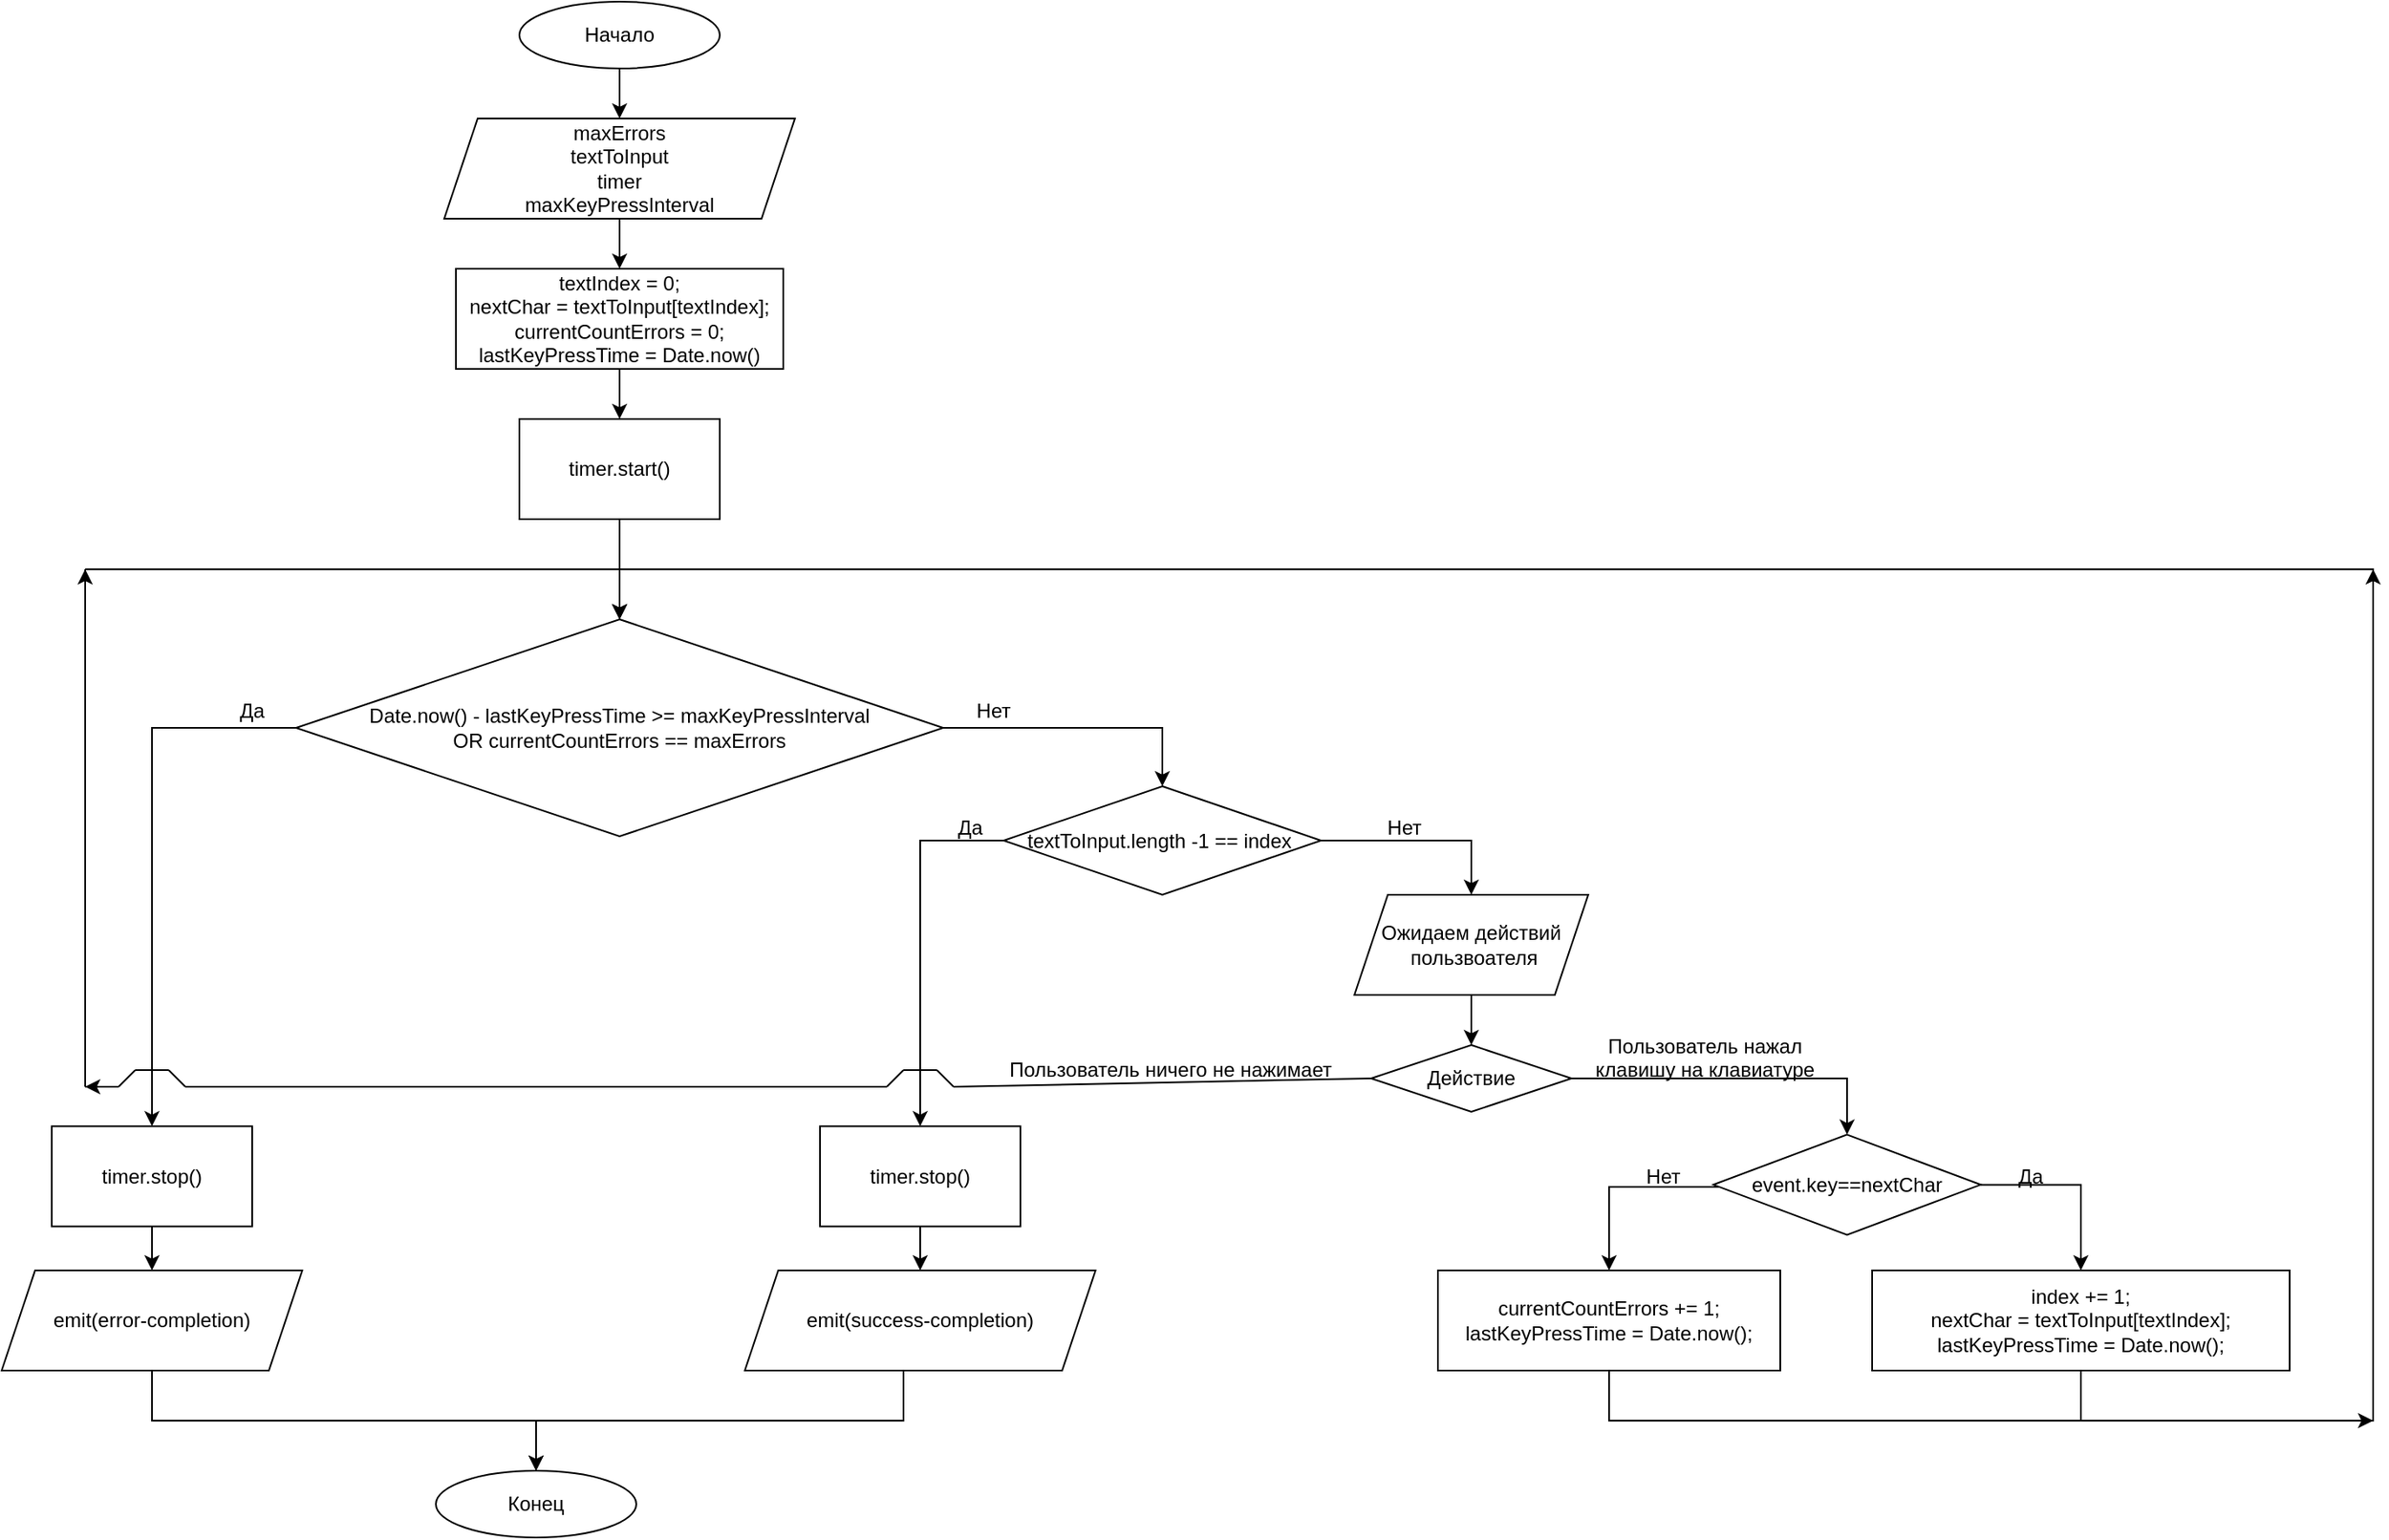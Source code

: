 <mxfile version="25.0.1">
  <diagram name="Страница — 1" id="GAVsRjpdL5b_TAdT9asr">
    <mxGraphModel dx="1628" dy="1027" grid="1" gridSize="10" guides="1" tooltips="1" connect="1" arrows="1" fold="1" page="1" pageScale="1" pageWidth="827" pageHeight="1169" math="0" shadow="0">
      <root>
        <mxCell id="0" />
        <mxCell id="1" parent="0" />
        <mxCell id="9KDXZ-gKZ0JW-5fNzea8-22" style="edgeStyle=orthogonalEdgeStyle;rounded=0;orthogonalLoop=1;jettySize=auto;html=1;entryX=0.5;entryY=0;entryDx=0;entryDy=0;" edge="1" parent="1" source="9KDXZ-gKZ0JW-5fNzea8-1" target="9KDXZ-gKZ0JW-5fNzea8-4">
          <mxGeometry relative="1" as="geometry" />
        </mxCell>
        <mxCell id="9KDXZ-gKZ0JW-5fNzea8-1" value="Начало" style="ellipse;whiteSpace=wrap;html=1;" vertex="1" parent="1">
          <mxGeometry x="390" y="70" width="120" height="40" as="geometry" />
        </mxCell>
        <mxCell id="9KDXZ-gKZ0JW-5fNzea8-23" style="edgeStyle=orthogonalEdgeStyle;rounded=0;orthogonalLoop=1;jettySize=auto;html=1;entryX=0.5;entryY=0;entryDx=0;entryDy=0;" edge="1" parent="1" source="9KDXZ-gKZ0JW-5fNzea8-4" target="9KDXZ-gKZ0JW-5fNzea8-5">
          <mxGeometry relative="1" as="geometry" />
        </mxCell>
        <mxCell id="9KDXZ-gKZ0JW-5fNzea8-4" value="&lt;div&gt;maxErrors&lt;/div&gt;&lt;div&gt;textToInput&lt;/div&gt;&lt;div&gt;timer&lt;/div&gt;&lt;div&gt;maxKeyPressInterval&lt;/div&gt;" style="shape=parallelogram;perimeter=parallelogramPerimeter;whiteSpace=wrap;html=1;fixedSize=1;" vertex="1" parent="1">
          <mxGeometry x="345" y="140" width="210" height="60" as="geometry" />
        </mxCell>
        <mxCell id="9KDXZ-gKZ0JW-5fNzea8-24" style="edgeStyle=orthogonalEdgeStyle;rounded=0;orthogonalLoop=1;jettySize=auto;html=1;entryX=0.5;entryY=0;entryDx=0;entryDy=0;" edge="1" parent="1" source="9KDXZ-gKZ0JW-5fNzea8-5" target="9KDXZ-gKZ0JW-5fNzea8-7">
          <mxGeometry relative="1" as="geometry" />
        </mxCell>
        <mxCell id="9KDXZ-gKZ0JW-5fNzea8-5" value="&lt;div&gt;&lt;div&gt;textIndex = 0;&lt;/div&gt;&lt;div&gt;nextChar = textToInput[textIndex];&lt;/div&gt;&lt;div&gt;currentCountErrors = 0;&lt;/div&gt;&lt;div&gt;lastKeyPressTime = Date.now()&lt;/div&gt;&lt;/div&gt;" style="rounded=0;whiteSpace=wrap;html=1;" vertex="1" parent="1">
          <mxGeometry x="352" y="230" width="196" height="60" as="geometry" />
        </mxCell>
        <mxCell id="9KDXZ-gKZ0JW-5fNzea8-25" style="edgeStyle=orthogonalEdgeStyle;rounded=0;orthogonalLoop=1;jettySize=auto;html=1;entryX=0.5;entryY=0;entryDx=0;entryDy=0;" edge="1" parent="1" source="9KDXZ-gKZ0JW-5fNzea8-7" target="9KDXZ-gKZ0JW-5fNzea8-8">
          <mxGeometry relative="1" as="geometry" />
        </mxCell>
        <mxCell id="9KDXZ-gKZ0JW-5fNzea8-7" value="timer.start()" style="rounded=0;whiteSpace=wrap;html=1;" vertex="1" parent="1">
          <mxGeometry x="390" y="320" width="120" height="60" as="geometry" />
        </mxCell>
        <mxCell id="9KDXZ-gKZ0JW-5fNzea8-28" style="edgeStyle=orthogonalEdgeStyle;rounded=0;orthogonalLoop=1;jettySize=auto;html=1;entryX=0.5;entryY=0;entryDx=0;entryDy=0;" edge="1" parent="1" source="9KDXZ-gKZ0JW-5fNzea8-8" target="9KDXZ-gKZ0JW-5fNzea8-9">
          <mxGeometry relative="1" as="geometry" />
        </mxCell>
        <mxCell id="9KDXZ-gKZ0JW-5fNzea8-31" style="edgeStyle=orthogonalEdgeStyle;rounded=0;orthogonalLoop=1;jettySize=auto;html=1;entryX=0.5;entryY=0;entryDx=0;entryDy=0;" edge="1" parent="1" source="9KDXZ-gKZ0JW-5fNzea8-8" target="9KDXZ-gKZ0JW-5fNzea8-17">
          <mxGeometry relative="1" as="geometry" />
        </mxCell>
        <mxCell id="9KDXZ-gKZ0JW-5fNzea8-8" value="&lt;div&gt;Date.now() - lastKeyPressTime &amp;gt;= maxKeyPressInterval&lt;/div&gt;&lt;div&gt;OR currentCountErrors == maxErrors&lt;/div&gt;" style="rhombus;whiteSpace=wrap;html=1;" vertex="1" parent="1">
          <mxGeometry x="256.25" y="440" width="387.5" height="130" as="geometry" />
        </mxCell>
        <mxCell id="9KDXZ-gKZ0JW-5fNzea8-29" style="edgeStyle=orthogonalEdgeStyle;rounded=0;orthogonalLoop=1;jettySize=auto;html=1;entryX=0.5;entryY=0;entryDx=0;entryDy=0;" edge="1" parent="1" source="9KDXZ-gKZ0JW-5fNzea8-9" target="9KDXZ-gKZ0JW-5fNzea8-18">
          <mxGeometry relative="1" as="geometry">
            <Array as="points">
              <mxPoint x="630" y="572" />
            </Array>
          </mxGeometry>
        </mxCell>
        <mxCell id="9KDXZ-gKZ0JW-5fNzea8-35" style="edgeStyle=orthogonalEdgeStyle;rounded=0;orthogonalLoop=1;jettySize=auto;html=1;entryX=0.5;entryY=0;entryDx=0;entryDy=0;" edge="1" parent="1" source="9KDXZ-gKZ0JW-5fNzea8-9" target="9KDXZ-gKZ0JW-5fNzea8-10">
          <mxGeometry relative="1" as="geometry" />
        </mxCell>
        <mxCell id="9KDXZ-gKZ0JW-5fNzea8-9" value="textToInput.length -1 == index&amp;nbsp;" style="rhombus;whiteSpace=wrap;html=1;" vertex="1" parent="1">
          <mxGeometry x="680" y="540" width="190" height="65" as="geometry" />
        </mxCell>
        <mxCell id="9KDXZ-gKZ0JW-5fNzea8-36" style="edgeStyle=orthogonalEdgeStyle;rounded=0;orthogonalLoop=1;jettySize=auto;html=1;" edge="1" parent="1" source="9KDXZ-gKZ0JW-5fNzea8-10" target="9KDXZ-gKZ0JW-5fNzea8-11">
          <mxGeometry relative="1" as="geometry" />
        </mxCell>
        <mxCell id="9KDXZ-gKZ0JW-5fNzea8-10" value="&lt;div&gt;Ожидаем действий&lt;/div&gt;&lt;div&gt;&amp;nbsp;пользвоателя&lt;/div&gt;" style="shape=parallelogram;perimeter=parallelogramPerimeter;whiteSpace=wrap;html=1;fixedSize=1;" vertex="1" parent="1">
          <mxGeometry x="890" y="605" width="140" height="60" as="geometry" />
        </mxCell>
        <mxCell id="9KDXZ-gKZ0JW-5fNzea8-37" style="edgeStyle=orthogonalEdgeStyle;rounded=0;orthogonalLoop=1;jettySize=auto;html=1;entryX=0.5;entryY=0;entryDx=0;entryDy=0;" edge="1" parent="1" source="9KDXZ-gKZ0JW-5fNzea8-11" target="9KDXZ-gKZ0JW-5fNzea8-12">
          <mxGeometry relative="1" as="geometry" />
        </mxCell>
        <mxCell id="9KDXZ-gKZ0JW-5fNzea8-11" value="Действие" style="rhombus;whiteSpace=wrap;html=1;" vertex="1" parent="1">
          <mxGeometry x="900" y="695" width="120" height="40" as="geometry" />
        </mxCell>
        <mxCell id="9KDXZ-gKZ0JW-5fNzea8-40" style="edgeStyle=orthogonalEdgeStyle;rounded=0;orthogonalLoop=1;jettySize=auto;html=1;entryX=0.5;entryY=0;entryDx=0;entryDy=0;" edge="1" parent="1" source="9KDXZ-gKZ0JW-5fNzea8-12" target="9KDXZ-gKZ0JW-5fNzea8-15">
          <mxGeometry relative="1" as="geometry">
            <Array as="points">
              <mxPoint x="1043" y="780" />
            </Array>
          </mxGeometry>
        </mxCell>
        <mxCell id="9KDXZ-gKZ0JW-5fNzea8-41" style="edgeStyle=orthogonalEdgeStyle;rounded=0;orthogonalLoop=1;jettySize=auto;html=1;entryX=0.5;entryY=0;entryDx=0;entryDy=0;" edge="1" parent="1" source="9KDXZ-gKZ0JW-5fNzea8-12" target="9KDXZ-gKZ0JW-5fNzea8-16">
          <mxGeometry relative="1" as="geometry">
            <Array as="points">
              <mxPoint x="1325" y="779" />
            </Array>
          </mxGeometry>
        </mxCell>
        <mxCell id="9KDXZ-gKZ0JW-5fNzea8-12" value="event.key==nextChar" style="rhombus;whiteSpace=wrap;html=1;" vertex="1" parent="1">
          <mxGeometry x="1105" y="748.67" width="160" height="60" as="geometry" />
        </mxCell>
        <mxCell id="9KDXZ-gKZ0JW-5fNzea8-43" style="edgeStyle=orthogonalEdgeStyle;rounded=0;orthogonalLoop=1;jettySize=auto;html=1;exitX=0.5;exitY=1;exitDx=0;exitDy=0;" edge="1" parent="1" source="9KDXZ-gKZ0JW-5fNzea8-15">
          <mxGeometry relative="1" as="geometry">
            <mxPoint x="937.529" y="1060" as="sourcePoint" />
            <mxPoint x="450" y="440" as="targetPoint" />
            <Array as="points">
              <mxPoint x="1043" y="920" />
              <mxPoint x="1500" y="920" />
              <mxPoint x="1500" y="410" />
              <mxPoint x="450" y="410" />
            </Array>
          </mxGeometry>
        </mxCell>
        <mxCell id="9KDXZ-gKZ0JW-5fNzea8-15" value="&lt;div&gt;currentCountErrors += 1;&lt;/div&gt;&lt;div&gt;lastKeyPressTime = Date.now();&lt;/div&gt;" style="rounded=0;whiteSpace=wrap;html=1;" vertex="1" parent="1">
          <mxGeometry x="940" y="830" width="205" height="60" as="geometry" />
        </mxCell>
        <mxCell id="9KDXZ-gKZ0JW-5fNzea8-90" style="edgeStyle=orthogonalEdgeStyle;rounded=0;orthogonalLoop=1;jettySize=auto;html=1;" edge="1" parent="1" source="9KDXZ-gKZ0JW-5fNzea8-16">
          <mxGeometry relative="1" as="geometry">
            <mxPoint x="1500" y="920" as="targetPoint" />
            <Array as="points">
              <mxPoint x="1325" y="920" />
            </Array>
          </mxGeometry>
        </mxCell>
        <mxCell id="9KDXZ-gKZ0JW-5fNzea8-16" value="&lt;div&gt;index += 1;&lt;/div&gt;&lt;div&gt;nextChar = textToInput[textIndex];&lt;/div&gt;&lt;div&gt;lastKeyPressTime = Date.now();&lt;/div&gt;" style="rounded=0;whiteSpace=wrap;html=1;" vertex="1" parent="1">
          <mxGeometry x="1200" y="830" width="250" height="60" as="geometry" />
        </mxCell>
        <mxCell id="9KDXZ-gKZ0JW-5fNzea8-38" style="edgeStyle=orthogonalEdgeStyle;rounded=0;orthogonalLoop=1;jettySize=auto;html=1;entryX=0.5;entryY=0;entryDx=0;entryDy=0;" edge="1" parent="1" source="9KDXZ-gKZ0JW-5fNzea8-17" target="9KDXZ-gKZ0JW-5fNzea8-19">
          <mxGeometry relative="1" as="geometry" />
        </mxCell>
        <mxCell id="9KDXZ-gKZ0JW-5fNzea8-17" value="timer.stop()" style="rounded=0;whiteSpace=wrap;html=1;" vertex="1" parent="1">
          <mxGeometry x="110" y="743.67" width="120" height="60" as="geometry" />
        </mxCell>
        <mxCell id="9KDXZ-gKZ0JW-5fNzea8-30" style="edgeStyle=orthogonalEdgeStyle;rounded=0;orthogonalLoop=1;jettySize=auto;html=1;" edge="1" parent="1" source="9KDXZ-gKZ0JW-5fNzea8-18" target="9KDXZ-gKZ0JW-5fNzea8-20">
          <mxGeometry relative="1" as="geometry" />
        </mxCell>
        <mxCell id="9KDXZ-gKZ0JW-5fNzea8-18" value="timer.stop()" style="rounded=0;whiteSpace=wrap;html=1;" vertex="1" parent="1">
          <mxGeometry x="570" y="743.67" width="120" height="60" as="geometry" />
        </mxCell>
        <mxCell id="9KDXZ-gKZ0JW-5fNzea8-39" style="edgeStyle=orthogonalEdgeStyle;rounded=0;orthogonalLoop=1;jettySize=auto;html=1;entryX=0.5;entryY=0;entryDx=0;entryDy=0;" edge="1" parent="1" source="9KDXZ-gKZ0JW-5fNzea8-19" target="9KDXZ-gKZ0JW-5fNzea8-21">
          <mxGeometry relative="1" as="geometry">
            <mxPoint x="380" y="980" as="targetPoint" />
            <Array as="points">
              <mxPoint x="170" y="920" />
              <mxPoint x="400" y="920" />
            </Array>
          </mxGeometry>
        </mxCell>
        <mxCell id="9KDXZ-gKZ0JW-5fNzea8-19" value="emit(error-completion)" style="shape=parallelogram;perimeter=parallelogramPerimeter;whiteSpace=wrap;html=1;fixedSize=1;" vertex="1" parent="1">
          <mxGeometry x="80" y="830" width="180" height="60" as="geometry" />
        </mxCell>
        <mxCell id="9KDXZ-gKZ0JW-5fNzea8-34" style="edgeStyle=orthogonalEdgeStyle;rounded=0;orthogonalLoop=1;jettySize=auto;html=1;entryX=0.5;entryY=0;entryDx=0;entryDy=0;" edge="1" parent="1" source="9KDXZ-gKZ0JW-5fNzea8-20" target="9KDXZ-gKZ0JW-5fNzea8-21">
          <mxGeometry relative="1" as="geometry">
            <mxPoint x="420" y="990" as="targetPoint" />
            <Array as="points">
              <mxPoint x="620" y="920" />
              <mxPoint x="400" y="920" />
            </Array>
          </mxGeometry>
        </mxCell>
        <mxCell id="9KDXZ-gKZ0JW-5fNzea8-20" value="emit(success-completion)" style="shape=parallelogram;perimeter=parallelogramPerimeter;whiteSpace=wrap;html=1;fixedSize=1;" vertex="1" parent="1">
          <mxGeometry x="525" y="830" width="210" height="60" as="geometry" />
        </mxCell>
        <mxCell id="9KDXZ-gKZ0JW-5fNzea8-21" value="Конец" style="ellipse;whiteSpace=wrap;html=1;" vertex="1" parent="1">
          <mxGeometry x="340" y="950" width="120" height="40" as="geometry" />
        </mxCell>
        <mxCell id="9KDXZ-gKZ0JW-5fNzea8-55" value="" style="endArrow=none;html=1;rounded=0;entryX=0;entryY=0.5;entryDx=0;entryDy=0;" edge="1" parent="1" target="9KDXZ-gKZ0JW-5fNzea8-11">
          <mxGeometry width="50" height="50" relative="1" as="geometry">
            <mxPoint x="650" y="720" as="sourcePoint" />
            <mxPoint x="810" y="730" as="targetPoint" />
          </mxGeometry>
        </mxCell>
        <mxCell id="9KDXZ-gKZ0JW-5fNzea8-56" value="" style="endArrow=none;html=1;rounded=0;" edge="1" parent="1">
          <mxGeometry width="50" height="50" relative="1" as="geometry">
            <mxPoint x="640" y="710" as="sourcePoint" />
            <mxPoint x="650" y="720" as="targetPoint" />
          </mxGeometry>
        </mxCell>
        <mxCell id="9KDXZ-gKZ0JW-5fNzea8-57" value="" style="endArrow=none;html=1;rounded=0;" edge="1" parent="1">
          <mxGeometry width="50" height="50" relative="1" as="geometry">
            <mxPoint x="620" y="710" as="sourcePoint" />
            <mxPoint x="640" y="710" as="targetPoint" />
          </mxGeometry>
        </mxCell>
        <mxCell id="9KDXZ-gKZ0JW-5fNzea8-58" value="" style="endArrow=none;html=1;rounded=0;" edge="1" parent="1">
          <mxGeometry width="50" height="50" relative="1" as="geometry">
            <mxPoint x="610" y="720" as="sourcePoint" />
            <mxPoint x="620" y="710" as="targetPoint" />
          </mxGeometry>
        </mxCell>
        <mxCell id="9KDXZ-gKZ0JW-5fNzea8-59" value="" style="endArrow=none;html=1;rounded=0;" edge="1" parent="1">
          <mxGeometry width="50" height="50" relative="1" as="geometry">
            <mxPoint x="190" y="720" as="sourcePoint" />
            <mxPoint x="610" y="720" as="targetPoint" />
          </mxGeometry>
        </mxCell>
        <mxCell id="9KDXZ-gKZ0JW-5fNzea8-60" value="" style="endArrow=none;html=1;rounded=0;" edge="1" parent="1">
          <mxGeometry width="50" height="50" relative="1" as="geometry">
            <mxPoint x="180" y="710" as="sourcePoint" />
            <mxPoint x="190" y="720" as="targetPoint" />
          </mxGeometry>
        </mxCell>
        <mxCell id="9KDXZ-gKZ0JW-5fNzea8-61" value="" style="endArrow=none;html=1;rounded=0;" edge="1" parent="1">
          <mxGeometry width="50" height="50" relative="1" as="geometry">
            <mxPoint x="160" y="710" as="sourcePoint" />
            <mxPoint x="180" y="710" as="targetPoint" />
          </mxGeometry>
        </mxCell>
        <mxCell id="9KDXZ-gKZ0JW-5fNzea8-62" value="" style="endArrow=none;html=1;rounded=0;" edge="1" parent="1">
          <mxGeometry width="50" height="50" relative="1" as="geometry">
            <mxPoint x="150" y="720" as="sourcePoint" />
            <mxPoint x="160" y="710" as="targetPoint" />
          </mxGeometry>
        </mxCell>
        <mxCell id="9KDXZ-gKZ0JW-5fNzea8-63" value="" style="endArrow=none;html=1;rounded=0;" edge="1" parent="1">
          <mxGeometry width="50" height="50" relative="1" as="geometry">
            <mxPoint x="130" y="720" as="sourcePoint" />
            <mxPoint x="150" y="720" as="targetPoint" />
          </mxGeometry>
        </mxCell>
        <mxCell id="9KDXZ-gKZ0JW-5fNzea8-64" value="" style="endArrow=none;html=1;rounded=0;" edge="1" parent="1">
          <mxGeometry width="50" height="50" relative="1" as="geometry">
            <mxPoint x="130" y="720" as="sourcePoint" />
            <mxPoint x="130" y="410" as="targetPoint" />
          </mxGeometry>
        </mxCell>
        <mxCell id="9KDXZ-gKZ0JW-5fNzea8-65" value="" style="endArrow=classic;html=1;rounded=0;" edge="1" parent="1">
          <mxGeometry width="50" height="50" relative="1" as="geometry">
            <mxPoint x="130" y="410" as="sourcePoint" />
            <mxPoint x="450" y="440" as="targetPoint" />
            <Array as="points">
              <mxPoint x="450" y="410" />
            </Array>
          </mxGeometry>
        </mxCell>
        <mxCell id="9KDXZ-gKZ0JW-5fNzea8-66" value="" style="endArrow=classic;html=1;rounded=0;" edge="1" parent="1">
          <mxGeometry width="50" height="50" relative="1" as="geometry">
            <mxPoint x="150" y="720" as="sourcePoint" />
            <mxPoint x="130" y="720" as="targetPoint" />
          </mxGeometry>
        </mxCell>
        <mxCell id="9KDXZ-gKZ0JW-5fNzea8-67" value="" style="endArrow=classic;html=1;rounded=0;" edge="1" parent="1">
          <mxGeometry width="50" height="50" relative="1" as="geometry">
            <mxPoint x="130" y="480" as="sourcePoint" />
            <mxPoint x="130" y="410" as="targetPoint" />
          </mxGeometry>
        </mxCell>
        <mxCell id="9KDXZ-gKZ0JW-5fNzea8-70" value="" style="endArrow=classic;html=1;rounded=0;" edge="1" parent="1">
          <mxGeometry width="50" height="50" relative="1" as="geometry">
            <mxPoint x="1500" y="480" as="sourcePoint" />
            <mxPoint x="1500" y="410" as="targetPoint" />
          </mxGeometry>
        </mxCell>
        <mxCell id="9KDXZ-gKZ0JW-5fNzea8-71" value="Пользователь ничего не нажимает" style="text;html=1;align=center;verticalAlign=middle;whiteSpace=wrap;rounded=0;" vertex="1" parent="1">
          <mxGeometry x="680" y="695" width="200" height="30" as="geometry" />
        </mxCell>
        <mxCell id="9KDXZ-gKZ0JW-5fNzea8-72" value="Пользователь нажал клавишу на клавиатуре&lt;div&gt;&lt;br&gt;&lt;/div&gt;" style="text;html=1;align=center;verticalAlign=middle;whiteSpace=wrap;rounded=0;" vertex="1" parent="1">
          <mxGeometry x="1030" y="695" width="140" height="30" as="geometry" />
        </mxCell>
        <mxCell id="9KDXZ-gKZ0JW-5fNzea8-77" value="Да" style="text;html=1;align=center;verticalAlign=middle;whiteSpace=wrap;rounded=0;" vertex="1" parent="1">
          <mxGeometry x="1265" y="758.67" width="60" height="30" as="geometry" />
        </mxCell>
        <mxCell id="9KDXZ-gKZ0JW-5fNzea8-79" value="Нет" style="text;html=1;align=center;verticalAlign=middle;whiteSpace=wrap;rounded=0;" vertex="1" parent="1">
          <mxGeometry x="1045" y="758.67" width="60" height="30" as="geometry" />
        </mxCell>
        <mxCell id="9KDXZ-gKZ0JW-5fNzea8-80" value="Да" style="text;html=1;align=center;verticalAlign=middle;whiteSpace=wrap;rounded=0;" vertex="1" parent="1">
          <mxGeometry x="630" y="550" width="60" height="30" as="geometry" />
        </mxCell>
        <mxCell id="9KDXZ-gKZ0JW-5fNzea8-82" value="Нет" style="text;html=1;align=center;verticalAlign=middle;whiteSpace=wrap;rounded=0;" vertex="1" parent="1">
          <mxGeometry x="890" y="550" width="60" height="30" as="geometry" />
        </mxCell>
        <mxCell id="9KDXZ-gKZ0JW-5fNzea8-91" value="Да" style="text;html=1;align=center;verticalAlign=middle;whiteSpace=wrap;rounded=0;" vertex="1" parent="1">
          <mxGeometry x="200" y="480" width="60" height="30" as="geometry" />
        </mxCell>
        <mxCell id="9KDXZ-gKZ0JW-5fNzea8-94" value="Нет" style="text;html=1;align=center;verticalAlign=middle;whiteSpace=wrap;rounded=0;" vertex="1" parent="1">
          <mxGeometry x="643.75" y="480" width="60" height="30" as="geometry" />
        </mxCell>
      </root>
    </mxGraphModel>
  </diagram>
</mxfile>
